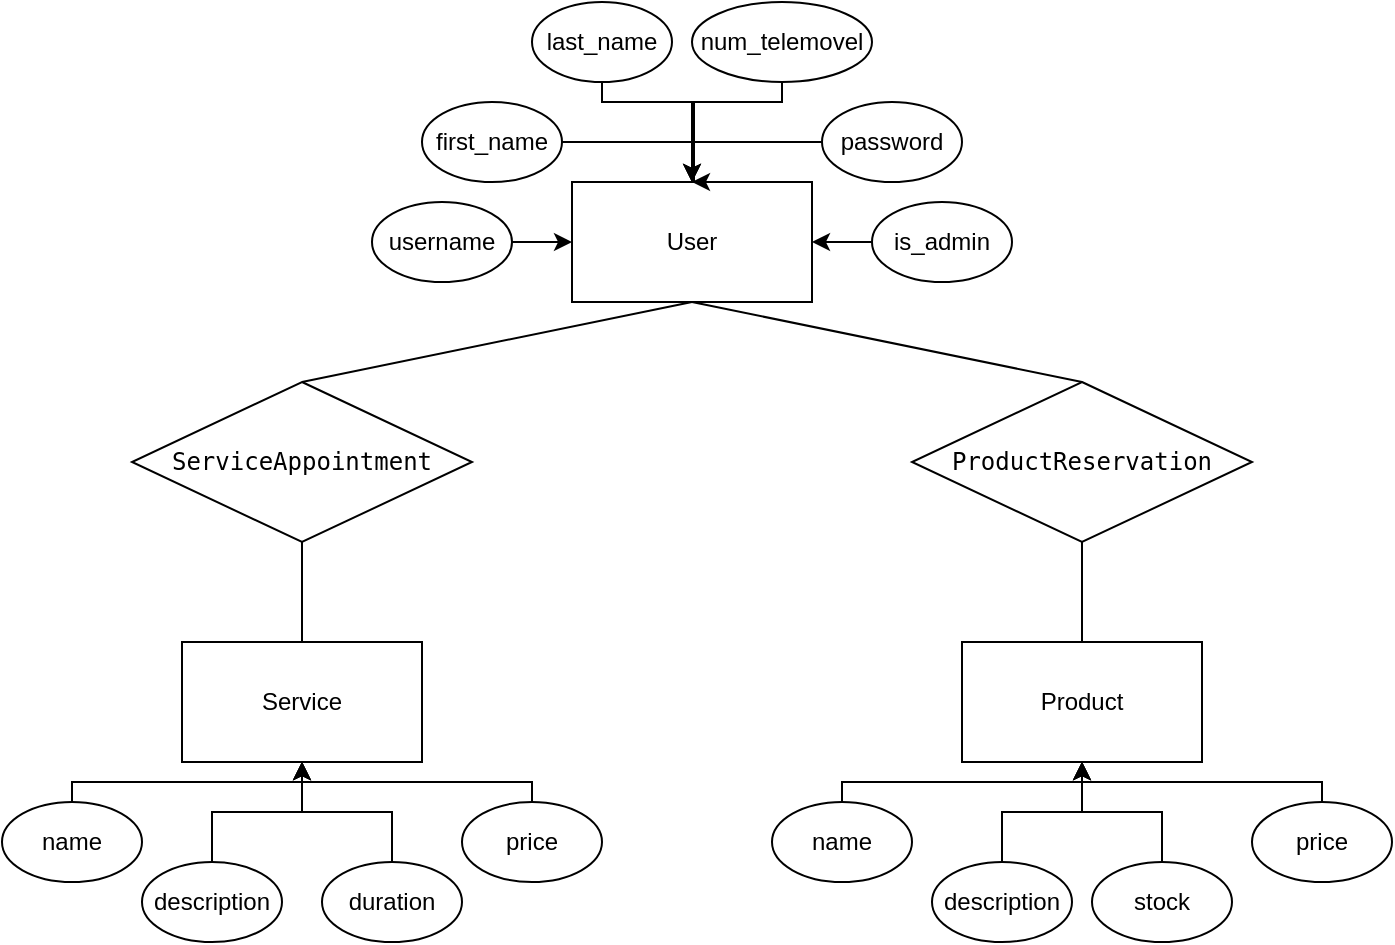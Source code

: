 <mxfile version="22.1.16" type="device">
  <diagram name="Page-1" id="ePIg8XDieUGGDgccENrB">
    <mxGraphModel dx="1075" dy="544" grid="1" gridSize="10" guides="1" tooltips="1" connect="1" arrows="1" fold="1" page="1" pageScale="1" pageWidth="850" pageHeight="1100" math="0" shadow="0">
      <root>
        <mxCell id="0" />
        <mxCell id="1" parent="0" />
        <mxCell id="LrAXQ0KpF4A6J3AJAaSj-53" value="User" style="rounded=0;whiteSpace=wrap;html=1;" vertex="1" parent="1">
          <mxGeometry x="520" y="400" width="120" height="60" as="geometry" />
        </mxCell>
        <mxCell id="LrAXQ0KpF4A6J3AJAaSj-54" value="Service" style="rounded=0;whiteSpace=wrap;html=1;" vertex="1" parent="1">
          <mxGeometry x="325" y="630" width="120" height="60" as="geometry" />
        </mxCell>
        <mxCell id="LrAXQ0KpF4A6J3AJAaSj-55" value="Product" style="rounded=0;whiteSpace=wrap;html=1;" vertex="1" parent="1">
          <mxGeometry x="715" y="630" width="120" height="60" as="geometry" />
        </mxCell>
        <mxCell id="LrAXQ0KpF4A6J3AJAaSj-98" style="edgeStyle=orthogonalEdgeStyle;rounded=0;orthogonalLoop=1;jettySize=auto;html=1;entryX=0;entryY=0.5;entryDx=0;entryDy=0;" edge="1" parent="1" source="LrAXQ0KpF4A6J3AJAaSj-56" target="LrAXQ0KpF4A6J3AJAaSj-53">
          <mxGeometry relative="1" as="geometry" />
        </mxCell>
        <mxCell id="LrAXQ0KpF4A6J3AJAaSj-56" value="username" style="ellipse;whiteSpace=wrap;html=1;" vertex="1" parent="1">
          <mxGeometry x="420" y="410" width="70" height="40" as="geometry" />
        </mxCell>
        <mxCell id="LrAXQ0KpF4A6J3AJAaSj-99" style="edgeStyle=orthogonalEdgeStyle;rounded=0;orthogonalLoop=1;jettySize=auto;html=1;entryX=0.5;entryY=0;entryDx=0;entryDy=0;" edge="1" parent="1" source="LrAXQ0KpF4A6J3AJAaSj-58" target="LrAXQ0KpF4A6J3AJAaSj-53">
          <mxGeometry relative="1" as="geometry" />
        </mxCell>
        <mxCell id="LrAXQ0KpF4A6J3AJAaSj-58" value="first_name" style="ellipse;whiteSpace=wrap;html=1;" vertex="1" parent="1">
          <mxGeometry x="445" y="360" width="70" height="40" as="geometry" />
        </mxCell>
        <mxCell id="LrAXQ0KpF4A6J3AJAaSj-101" style="edgeStyle=orthogonalEdgeStyle;rounded=0;orthogonalLoop=1;jettySize=auto;html=1;entryX=0.5;entryY=0;entryDx=0;entryDy=0;" edge="1" parent="1" source="LrAXQ0KpF4A6J3AJAaSj-60" target="LrAXQ0KpF4A6J3AJAaSj-53">
          <mxGeometry relative="1" as="geometry">
            <Array as="points">
              <mxPoint x="535" y="360" />
              <mxPoint x="580" y="360" />
            </Array>
          </mxGeometry>
        </mxCell>
        <mxCell id="LrAXQ0KpF4A6J3AJAaSj-60" value="last_name" style="ellipse;whiteSpace=wrap;html=1;" vertex="1" parent="1">
          <mxGeometry x="500" y="310" width="70" height="40" as="geometry" />
        </mxCell>
        <mxCell id="LrAXQ0KpF4A6J3AJAaSj-102" style="edgeStyle=orthogonalEdgeStyle;rounded=0;orthogonalLoop=1;jettySize=auto;html=1;" edge="1" parent="1" source="LrAXQ0KpF4A6J3AJAaSj-61">
          <mxGeometry relative="1" as="geometry">
            <mxPoint x="580" y="400" as="targetPoint" />
            <Array as="points">
              <mxPoint x="625" y="360" />
              <mxPoint x="581" y="360" />
              <mxPoint x="581" y="400" />
            </Array>
          </mxGeometry>
        </mxCell>
        <mxCell id="LrAXQ0KpF4A6J3AJAaSj-61" value="num_telemovel" style="ellipse;whiteSpace=wrap;html=1;" vertex="1" parent="1">
          <mxGeometry x="580" y="310" width="90" height="40" as="geometry" />
        </mxCell>
        <mxCell id="LrAXQ0KpF4A6J3AJAaSj-100" style="edgeStyle=orthogonalEdgeStyle;rounded=0;orthogonalLoop=1;jettySize=auto;html=1;" edge="1" parent="1" source="LrAXQ0KpF4A6J3AJAaSj-63">
          <mxGeometry relative="1" as="geometry">
            <mxPoint x="580" y="400" as="targetPoint" />
            <Array as="points">
              <mxPoint x="580" y="380" />
            </Array>
          </mxGeometry>
        </mxCell>
        <mxCell id="LrAXQ0KpF4A6J3AJAaSj-63" value="password" style="ellipse;whiteSpace=wrap;html=1;" vertex="1" parent="1">
          <mxGeometry x="645" y="360" width="70" height="40" as="geometry" />
        </mxCell>
        <mxCell id="LrAXQ0KpF4A6J3AJAaSj-64" style="edgeStyle=orthogonalEdgeStyle;rounded=0;orthogonalLoop=1;jettySize=auto;html=1;entryX=1;entryY=0.5;entryDx=0;entryDy=0;" edge="1" parent="1" source="LrAXQ0KpF4A6J3AJAaSj-65" target="LrAXQ0KpF4A6J3AJAaSj-53">
          <mxGeometry relative="1" as="geometry" />
        </mxCell>
        <mxCell id="LrAXQ0KpF4A6J3AJAaSj-65" value="is_admin" style="ellipse;whiteSpace=wrap;html=1;" vertex="1" parent="1">
          <mxGeometry x="670" y="410" width="70" height="40" as="geometry" />
        </mxCell>
        <mxCell id="LrAXQ0KpF4A6J3AJAaSj-68" style="edgeStyle=orthogonalEdgeStyle;rounded=0;orthogonalLoop=1;jettySize=auto;html=1;entryX=0.5;entryY=1;entryDx=0;entryDy=0;" edge="1" parent="1" source="LrAXQ0KpF4A6J3AJAaSj-69" target="LrAXQ0KpF4A6J3AJAaSj-54">
          <mxGeometry relative="1" as="geometry">
            <Array as="points">
              <mxPoint x="385" y="700" />
            </Array>
          </mxGeometry>
        </mxCell>
        <mxCell id="LrAXQ0KpF4A6J3AJAaSj-69" value="name" style="ellipse;whiteSpace=wrap;html=1;" vertex="1" parent="1">
          <mxGeometry x="235" y="710" width="70" height="40" as="geometry" />
        </mxCell>
        <mxCell id="LrAXQ0KpF4A6J3AJAaSj-70" style="edgeStyle=orthogonalEdgeStyle;rounded=0;orthogonalLoop=1;jettySize=auto;html=1;entryX=0.5;entryY=1;entryDx=0;entryDy=0;" edge="1" parent="1" source="LrAXQ0KpF4A6J3AJAaSj-71" target="LrAXQ0KpF4A6J3AJAaSj-54">
          <mxGeometry relative="1" as="geometry" />
        </mxCell>
        <mxCell id="LrAXQ0KpF4A6J3AJAaSj-71" value="description" style="ellipse;whiteSpace=wrap;html=1;" vertex="1" parent="1">
          <mxGeometry x="305" y="740" width="70" height="40" as="geometry" />
        </mxCell>
        <mxCell id="LrAXQ0KpF4A6J3AJAaSj-72" style="edgeStyle=orthogonalEdgeStyle;rounded=0;orthogonalLoop=1;jettySize=auto;html=1;entryX=0.5;entryY=1;entryDx=0;entryDy=0;" edge="1" parent="1" source="LrAXQ0KpF4A6J3AJAaSj-73" target="LrAXQ0KpF4A6J3AJAaSj-54">
          <mxGeometry relative="1" as="geometry" />
        </mxCell>
        <mxCell id="LrAXQ0KpF4A6J3AJAaSj-73" value="duration" style="ellipse;whiteSpace=wrap;html=1;" vertex="1" parent="1">
          <mxGeometry x="395" y="740" width="70" height="40" as="geometry" />
        </mxCell>
        <mxCell id="LrAXQ0KpF4A6J3AJAaSj-93" style="edgeStyle=orthogonalEdgeStyle;rounded=0;orthogonalLoop=1;jettySize=auto;html=1;entryX=0.5;entryY=1;entryDx=0;entryDy=0;" edge="1" parent="1" source="LrAXQ0KpF4A6J3AJAaSj-74" target="LrAXQ0KpF4A6J3AJAaSj-55">
          <mxGeometry relative="1" as="geometry">
            <Array as="points">
              <mxPoint x="895" y="700" />
              <mxPoint x="775" y="700" />
            </Array>
          </mxGeometry>
        </mxCell>
        <mxCell id="LrAXQ0KpF4A6J3AJAaSj-74" value="price&lt;br&gt;" style="ellipse;whiteSpace=wrap;html=1;" vertex="1" parent="1">
          <mxGeometry x="860" y="710" width="70" height="40" as="geometry" />
        </mxCell>
        <mxCell id="LrAXQ0KpF4A6J3AJAaSj-94" style="edgeStyle=orthogonalEdgeStyle;rounded=0;orthogonalLoop=1;jettySize=auto;html=1;entryX=0.5;entryY=1;entryDx=0;entryDy=0;" edge="1" parent="1" source="LrAXQ0KpF4A6J3AJAaSj-76" target="LrAXQ0KpF4A6J3AJAaSj-55">
          <mxGeometry relative="1" as="geometry">
            <Array as="points">
              <mxPoint x="655" y="700" />
              <mxPoint x="775" y="700" />
            </Array>
          </mxGeometry>
        </mxCell>
        <mxCell id="LrAXQ0KpF4A6J3AJAaSj-76" value="name" style="ellipse;whiteSpace=wrap;html=1;" vertex="1" parent="1">
          <mxGeometry x="620" y="710" width="70" height="40" as="geometry" />
        </mxCell>
        <mxCell id="LrAXQ0KpF4A6J3AJAaSj-91" style="edgeStyle=orthogonalEdgeStyle;rounded=0;orthogonalLoop=1;jettySize=auto;html=1;entryX=0.5;entryY=1;entryDx=0;entryDy=0;" edge="1" parent="1" source="LrAXQ0KpF4A6J3AJAaSj-78" target="LrAXQ0KpF4A6J3AJAaSj-55">
          <mxGeometry relative="1" as="geometry" />
        </mxCell>
        <mxCell id="LrAXQ0KpF4A6J3AJAaSj-78" value="description" style="ellipse;whiteSpace=wrap;html=1;" vertex="1" parent="1">
          <mxGeometry x="700" y="740" width="70" height="40" as="geometry" />
        </mxCell>
        <mxCell id="LrAXQ0KpF4A6J3AJAaSj-92" style="edgeStyle=orthogonalEdgeStyle;rounded=0;orthogonalLoop=1;jettySize=auto;html=1;entryX=0.5;entryY=1;entryDx=0;entryDy=0;" edge="1" parent="1" source="LrAXQ0KpF4A6J3AJAaSj-79" target="LrAXQ0KpF4A6J3AJAaSj-55">
          <mxGeometry relative="1" as="geometry" />
        </mxCell>
        <mxCell id="LrAXQ0KpF4A6J3AJAaSj-79" value="stock" style="ellipse;whiteSpace=wrap;html=1;" vertex="1" parent="1">
          <mxGeometry x="780" y="740" width="70" height="40" as="geometry" />
        </mxCell>
        <mxCell id="LrAXQ0KpF4A6J3AJAaSj-82" style="edgeStyle=orthogonalEdgeStyle;rounded=0;orthogonalLoop=1;jettySize=auto;html=1;entryX=0.5;entryY=1;entryDx=0;entryDy=0;" edge="1" parent="1" source="LrAXQ0KpF4A6J3AJAaSj-83" target="LrAXQ0KpF4A6J3AJAaSj-54">
          <mxGeometry relative="1" as="geometry">
            <mxPoint x="385" y="700" as="targetPoint" />
            <Array as="points">
              <mxPoint x="385" y="700" />
            </Array>
          </mxGeometry>
        </mxCell>
        <mxCell id="LrAXQ0KpF4A6J3AJAaSj-83" value="price&lt;br&gt;" style="ellipse;whiteSpace=wrap;html=1;" vertex="1" parent="1">
          <mxGeometry x="465" y="710" width="70" height="40" as="geometry" />
        </mxCell>
        <mxCell id="LrAXQ0KpF4A6J3AJAaSj-84" value="&lt;pre class=&quot;notranslate&quot;&gt;&lt;code&gt;ServiceAppointment&lt;/code&gt;&lt;/pre&gt;" style="rhombus;whiteSpace=wrap;html=1;" vertex="1" parent="1">
          <mxGeometry x="300" y="500" width="170" height="80" as="geometry" />
        </mxCell>
        <mxCell id="LrAXQ0KpF4A6J3AJAaSj-85" value="" style="endArrow=none;html=1;rounded=0;exitX=0.5;exitY=0;exitDx=0;exitDy=0;entryX=0.5;entryY=1;entryDx=0;entryDy=0;" edge="1" parent="1" source="LrAXQ0KpF4A6J3AJAaSj-54" target="LrAXQ0KpF4A6J3AJAaSj-84">
          <mxGeometry width="50" height="50" relative="1" as="geometry">
            <mxPoint x="610" y="610" as="sourcePoint" />
            <mxPoint x="660" y="560" as="targetPoint" />
          </mxGeometry>
        </mxCell>
        <mxCell id="LrAXQ0KpF4A6J3AJAaSj-86" value="" style="endArrow=none;html=1;rounded=0;entryX=0.5;entryY=1;entryDx=0;entryDy=0;exitX=0.5;exitY=0;exitDx=0;exitDy=0;" edge="1" parent="1" source="LrAXQ0KpF4A6J3AJAaSj-84" target="LrAXQ0KpF4A6J3AJAaSj-53">
          <mxGeometry width="50" height="50" relative="1" as="geometry">
            <mxPoint x="580" y="510" as="sourcePoint" />
            <mxPoint x="579.58" y="470" as="targetPoint" />
          </mxGeometry>
        </mxCell>
        <mxCell id="LrAXQ0KpF4A6J3AJAaSj-87" value="&lt;pre class=&quot;notranslate&quot;&gt;&lt;code&gt;ProductReservation&lt;/code&gt;&lt;/pre&gt;" style="rhombus;whiteSpace=wrap;html=1;" vertex="1" parent="1">
          <mxGeometry x="690" y="500" width="170" height="80" as="geometry" />
        </mxCell>
        <mxCell id="LrAXQ0KpF4A6J3AJAaSj-89" value="" style="endArrow=none;html=1;rounded=0;entryX=0.5;entryY=1;entryDx=0;entryDy=0;exitX=0.5;exitY=0;exitDx=0;exitDy=0;" edge="1" parent="1" source="LrAXQ0KpF4A6J3AJAaSj-87" target="LrAXQ0KpF4A6J3AJAaSj-53">
          <mxGeometry width="50" height="50" relative="1" as="geometry">
            <mxPoint x="430" y="560" as="sourcePoint" />
            <mxPoint x="480" y="510" as="targetPoint" />
          </mxGeometry>
        </mxCell>
        <mxCell id="LrAXQ0KpF4A6J3AJAaSj-97" value="" style="endArrow=none;html=1;rounded=0;exitX=0.5;exitY=1;exitDx=0;exitDy=0;entryX=0.5;entryY=0;entryDx=0;entryDy=0;" edge="1" parent="1" source="LrAXQ0KpF4A6J3AJAaSj-87" target="LrAXQ0KpF4A6J3AJAaSj-55">
          <mxGeometry width="50" height="50" relative="1" as="geometry">
            <mxPoint x="650" y="540" as="sourcePoint" />
            <mxPoint x="700" y="490" as="targetPoint" />
            <Array as="points" />
          </mxGeometry>
        </mxCell>
      </root>
    </mxGraphModel>
  </diagram>
</mxfile>
